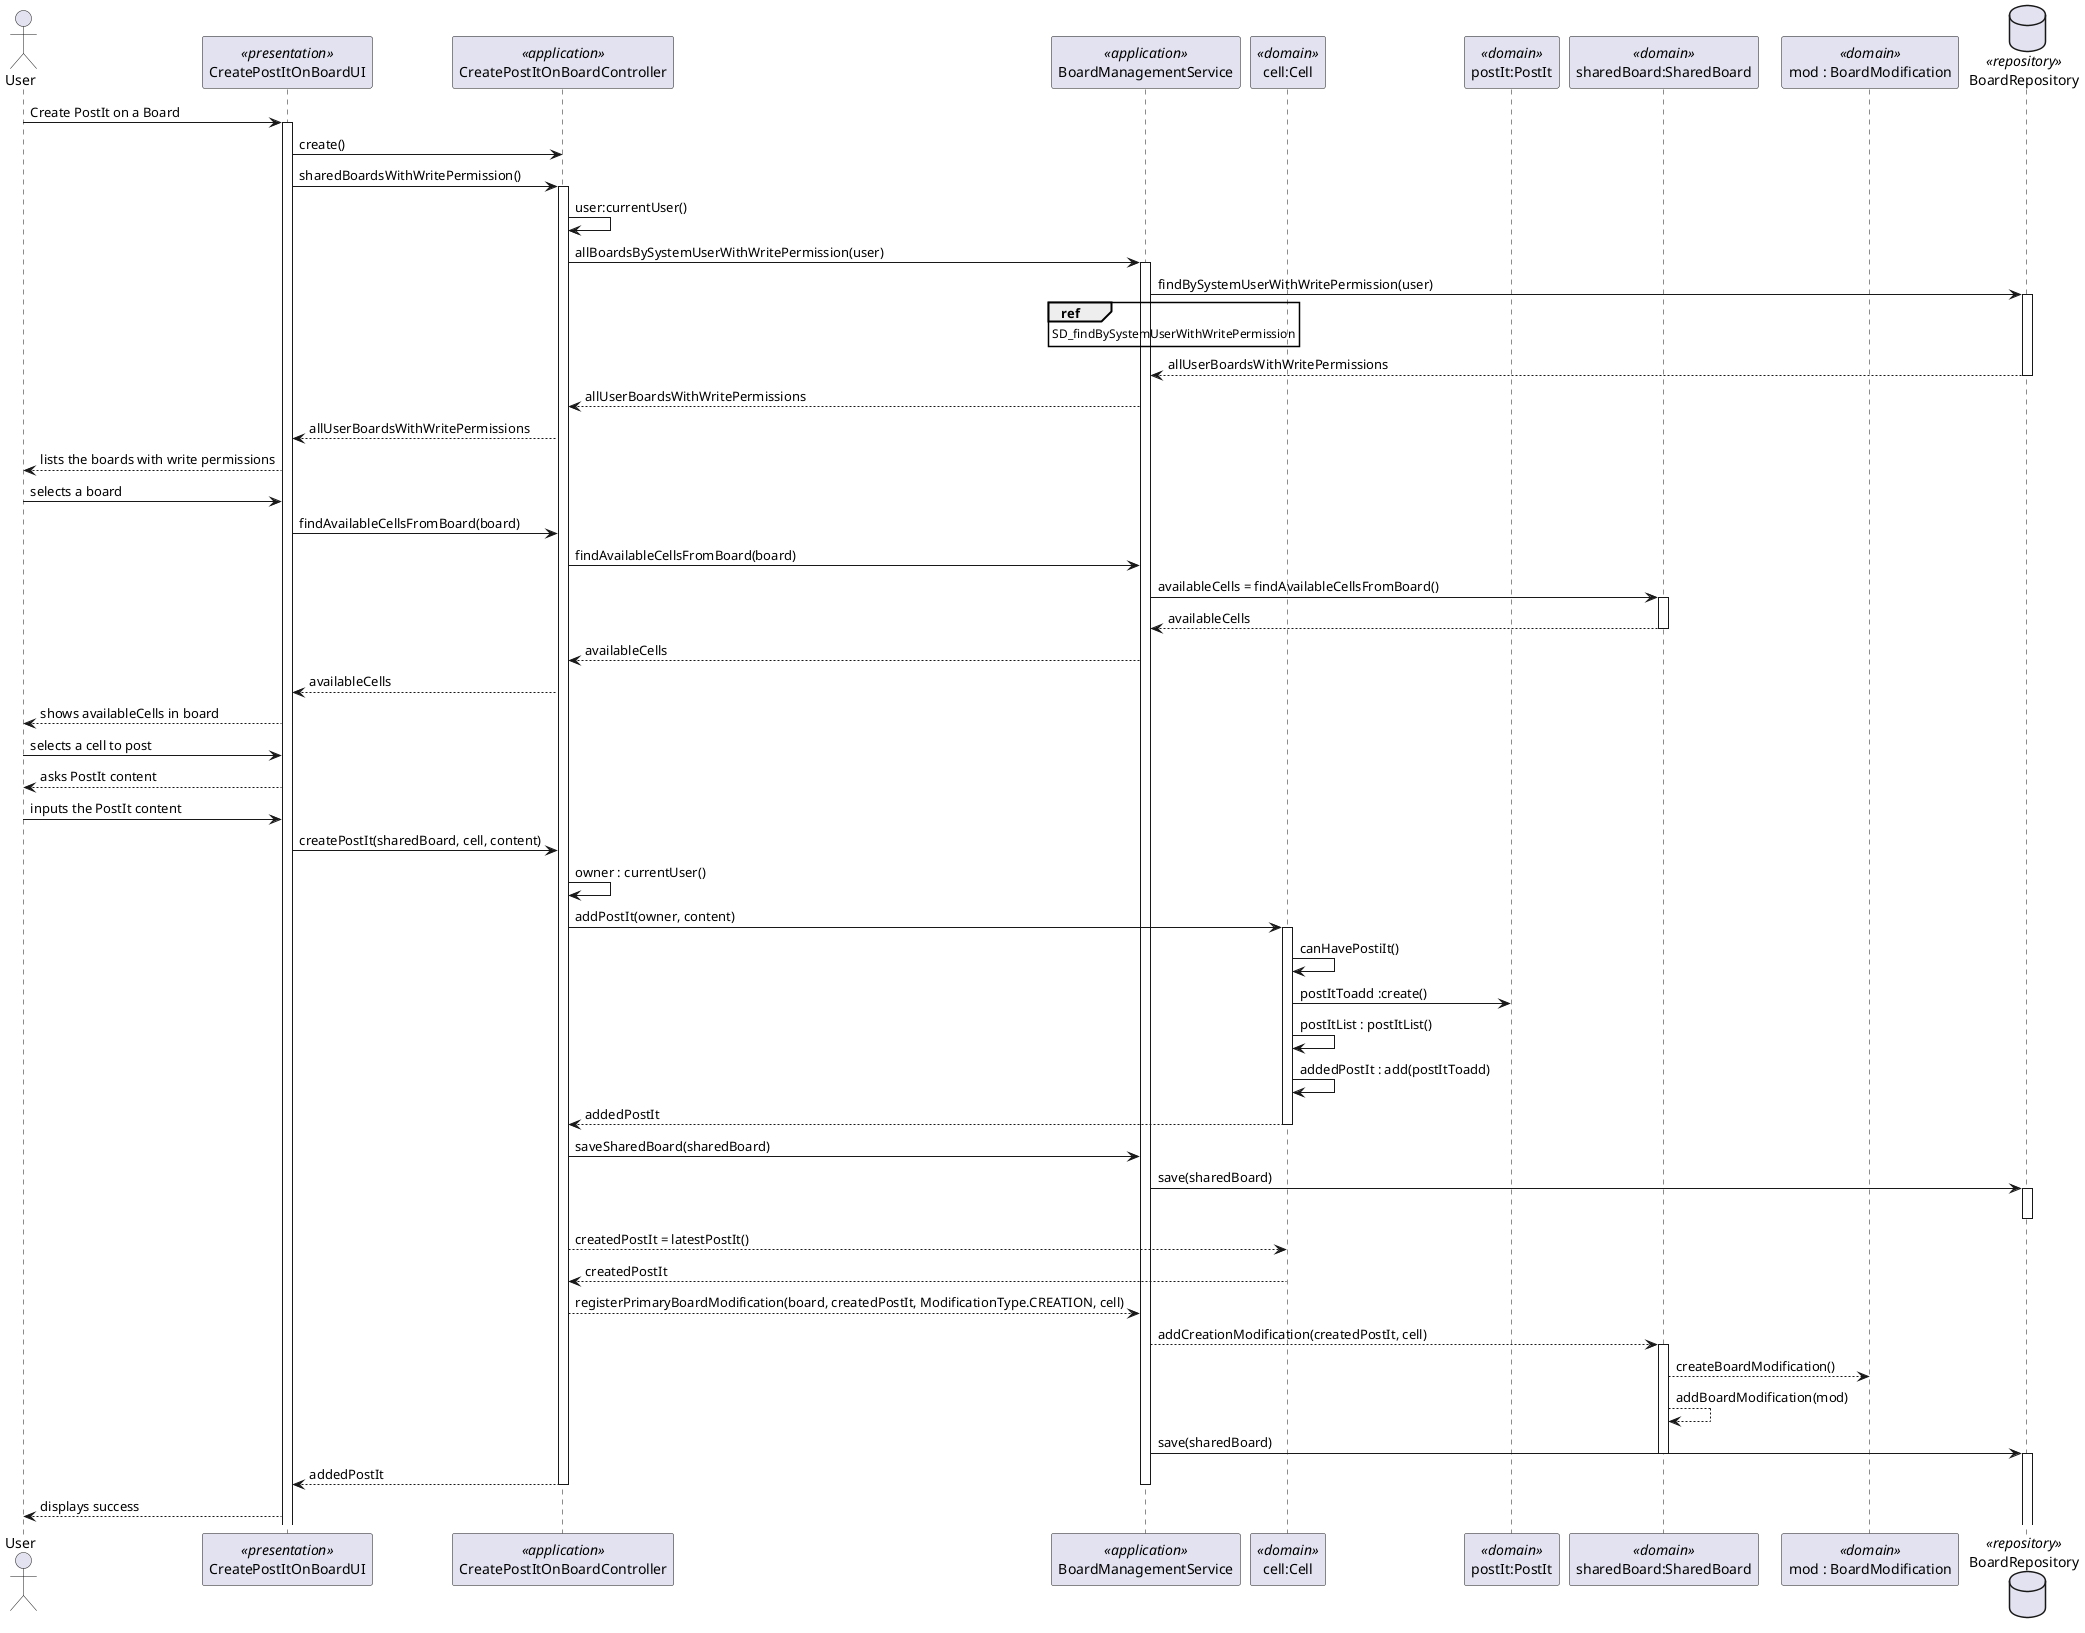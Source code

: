 @startuml
'http://plantuml.com/skinparam.html
skinparam handwritten false
skinparam monochrome false
skinparam packageStyle rect
skinparam defaultFontName FG Virgil
skinparam shadowing false

actor User as Actor
participant CreatePostItOnBoardUI as UI <<presentation>>
participant CreatePostItOnBoardController as Controller <<application>>
participant BoardManagementService as BoardManagementService <<application>>
participant "cell:Cell" as Cell <<domain>>
participant "postIt:PostIt" as PostIt <<domain>>
participant "sharedBoard:SharedBoard" as SharedBoard <<domain>>
participant "mod : BoardModification" as modification <<domain>>
database BoardRepository as BoardRepository <<repository>>


Actor -> UI: Create PostIt on a Board
activate UI
UI -> Controller: create()
UI -> Controller: sharedBoardsWithWritePermission()
activate Controller
Controller -> Controller : user:currentUser()
Controller -> BoardManagementService: allBoardsBySystemUserWithWritePermission(user)
activate BoardManagementService

BoardManagementService -> BoardRepository: findBySystemUserWithWritePermission(user)
ref over BoardManagementService : SD_findBySystemUserWithWritePermission
activate BoardRepository

BoardRepository --> BoardManagementService: allUserBoardsWithWritePermissions
deactivate BoardRepository

BoardManagementService --> Controller: allUserBoardsWithWritePermissions
Controller --> UI: allUserBoardsWithWritePermissions
UI --> Actor: lists the boards with write permissions
Actor -> UI: selects a board

UI -> Controller : findAvailableCellsFromBoard(board)
Controller -> BoardManagementService : findAvailableCellsFromBoard(board)

BoardManagementService -> SharedBoard: availableCells = findAvailableCellsFromBoard()
activate SharedBoard
SharedBoard --> BoardManagementService : availableCells
deactivate SharedBoard
BoardManagementService --> Controller : availableCells


Controller --> UI : availableCells


UI --> Actor : shows availableCells in board
Actor -> UI: selects a cell to post



UI --> Actor: asks PostIt content
Actor -> UI: inputs the PostIt content

UI -> Controller: createPostIt(sharedBoard, cell, content)
Controller -> Controller : owner : currentUser()
Controller -> Cell : addPostIt(owner, content)


activate Cell
Cell -> Cell : canHavePostiIt()
Cell -> PostIt : postItToadd :create()
Cell -> Cell : postItList : postItList()
Cell -> Cell : addedPostIt : add(postItToadd)

Cell --> Controller : addedPostIt
deactivate Cell
Controller -> BoardManagementService : saveSharedBoard(sharedBoard)
BoardManagementService -> BoardRepository :save(sharedBoard)
activate BoardRepository
deactivate BoardRepository
Controller --> Cell : createdPostIt = latestPostIt()
Cell ---> Controller : createdPostIt
Controller --> BoardManagementService : registerPrimaryBoardModification(board, createdPostIt, ModificationType.CREATION, cell)
 BoardManagementService --> SharedBoard : addCreationModification(createdPostIt, cell)
 activate SharedBoard
SharedBoard --> modification : createBoardModification()
SharedBoard --> SharedBoard : addBoardModification(mod)


BoardManagementService -> BoardRepository :save(sharedBoard)
 deactivate SharedBoard
activate BoardRepository
deactivate BoardRepository

Controller --> UI :addedPostIt
deactivate BoardManagementService


deactivate Controller
UI --> Actor: displays success
@enduml

